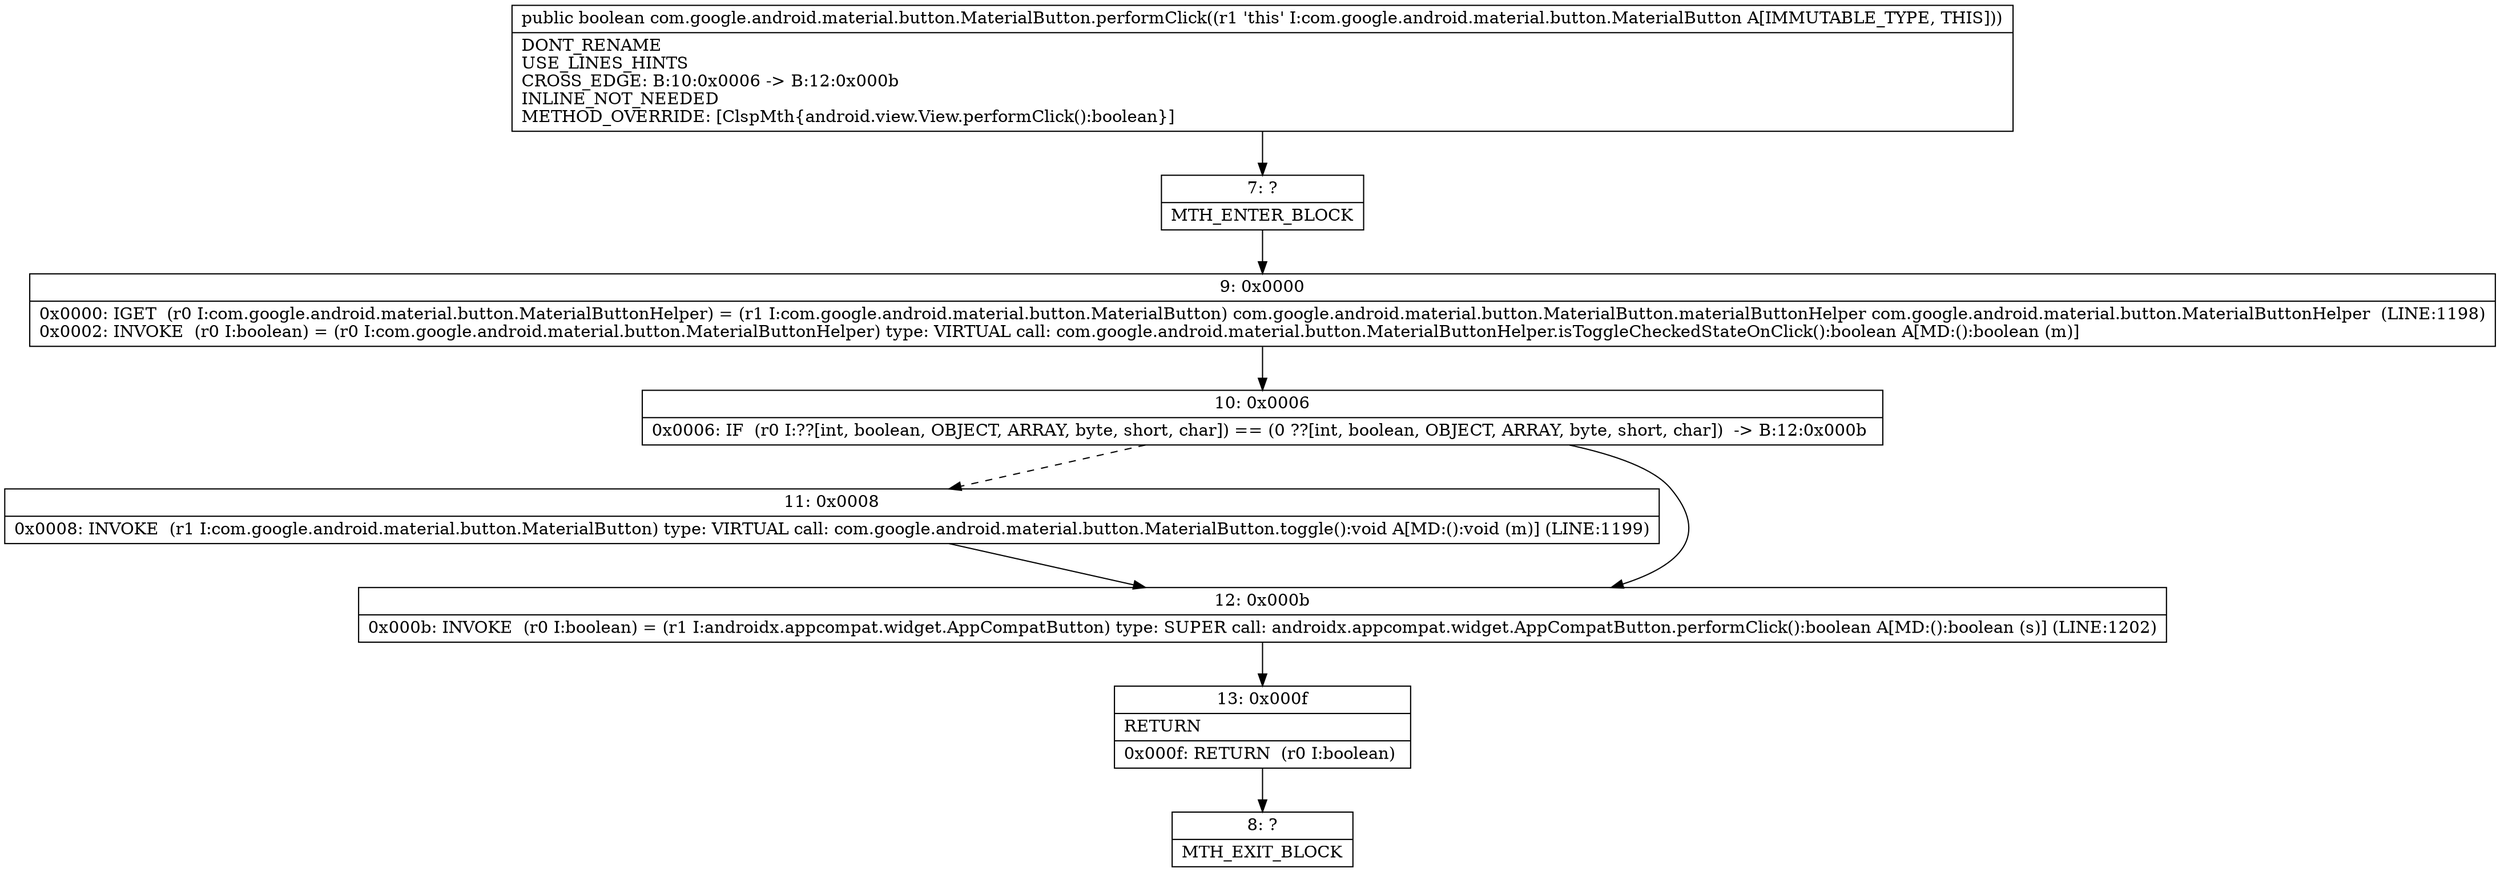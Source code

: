 digraph "CFG forcom.google.android.material.button.MaterialButton.performClick()Z" {
Node_7 [shape=record,label="{7\:\ ?|MTH_ENTER_BLOCK\l}"];
Node_9 [shape=record,label="{9\:\ 0x0000|0x0000: IGET  (r0 I:com.google.android.material.button.MaterialButtonHelper) = (r1 I:com.google.android.material.button.MaterialButton) com.google.android.material.button.MaterialButton.materialButtonHelper com.google.android.material.button.MaterialButtonHelper  (LINE:1198)\l0x0002: INVOKE  (r0 I:boolean) = (r0 I:com.google.android.material.button.MaterialButtonHelper) type: VIRTUAL call: com.google.android.material.button.MaterialButtonHelper.isToggleCheckedStateOnClick():boolean A[MD:():boolean (m)]\l}"];
Node_10 [shape=record,label="{10\:\ 0x0006|0x0006: IF  (r0 I:??[int, boolean, OBJECT, ARRAY, byte, short, char]) == (0 ??[int, boolean, OBJECT, ARRAY, byte, short, char])  \-\> B:12:0x000b \l}"];
Node_11 [shape=record,label="{11\:\ 0x0008|0x0008: INVOKE  (r1 I:com.google.android.material.button.MaterialButton) type: VIRTUAL call: com.google.android.material.button.MaterialButton.toggle():void A[MD:():void (m)] (LINE:1199)\l}"];
Node_12 [shape=record,label="{12\:\ 0x000b|0x000b: INVOKE  (r0 I:boolean) = (r1 I:androidx.appcompat.widget.AppCompatButton) type: SUPER call: androidx.appcompat.widget.AppCompatButton.performClick():boolean A[MD:():boolean (s)] (LINE:1202)\l}"];
Node_13 [shape=record,label="{13\:\ 0x000f|RETURN\l|0x000f: RETURN  (r0 I:boolean) \l}"];
Node_8 [shape=record,label="{8\:\ ?|MTH_EXIT_BLOCK\l}"];
MethodNode[shape=record,label="{public boolean com.google.android.material.button.MaterialButton.performClick((r1 'this' I:com.google.android.material.button.MaterialButton A[IMMUTABLE_TYPE, THIS]))  | DONT_RENAME\lUSE_LINES_HINTS\lCROSS_EDGE: B:10:0x0006 \-\> B:12:0x000b\lINLINE_NOT_NEEDED\lMETHOD_OVERRIDE: [ClspMth\{android.view.View.performClick():boolean\}]\l}"];
MethodNode -> Node_7;Node_7 -> Node_9;
Node_9 -> Node_10;
Node_10 -> Node_11[style=dashed];
Node_10 -> Node_12;
Node_11 -> Node_12;
Node_12 -> Node_13;
Node_13 -> Node_8;
}

